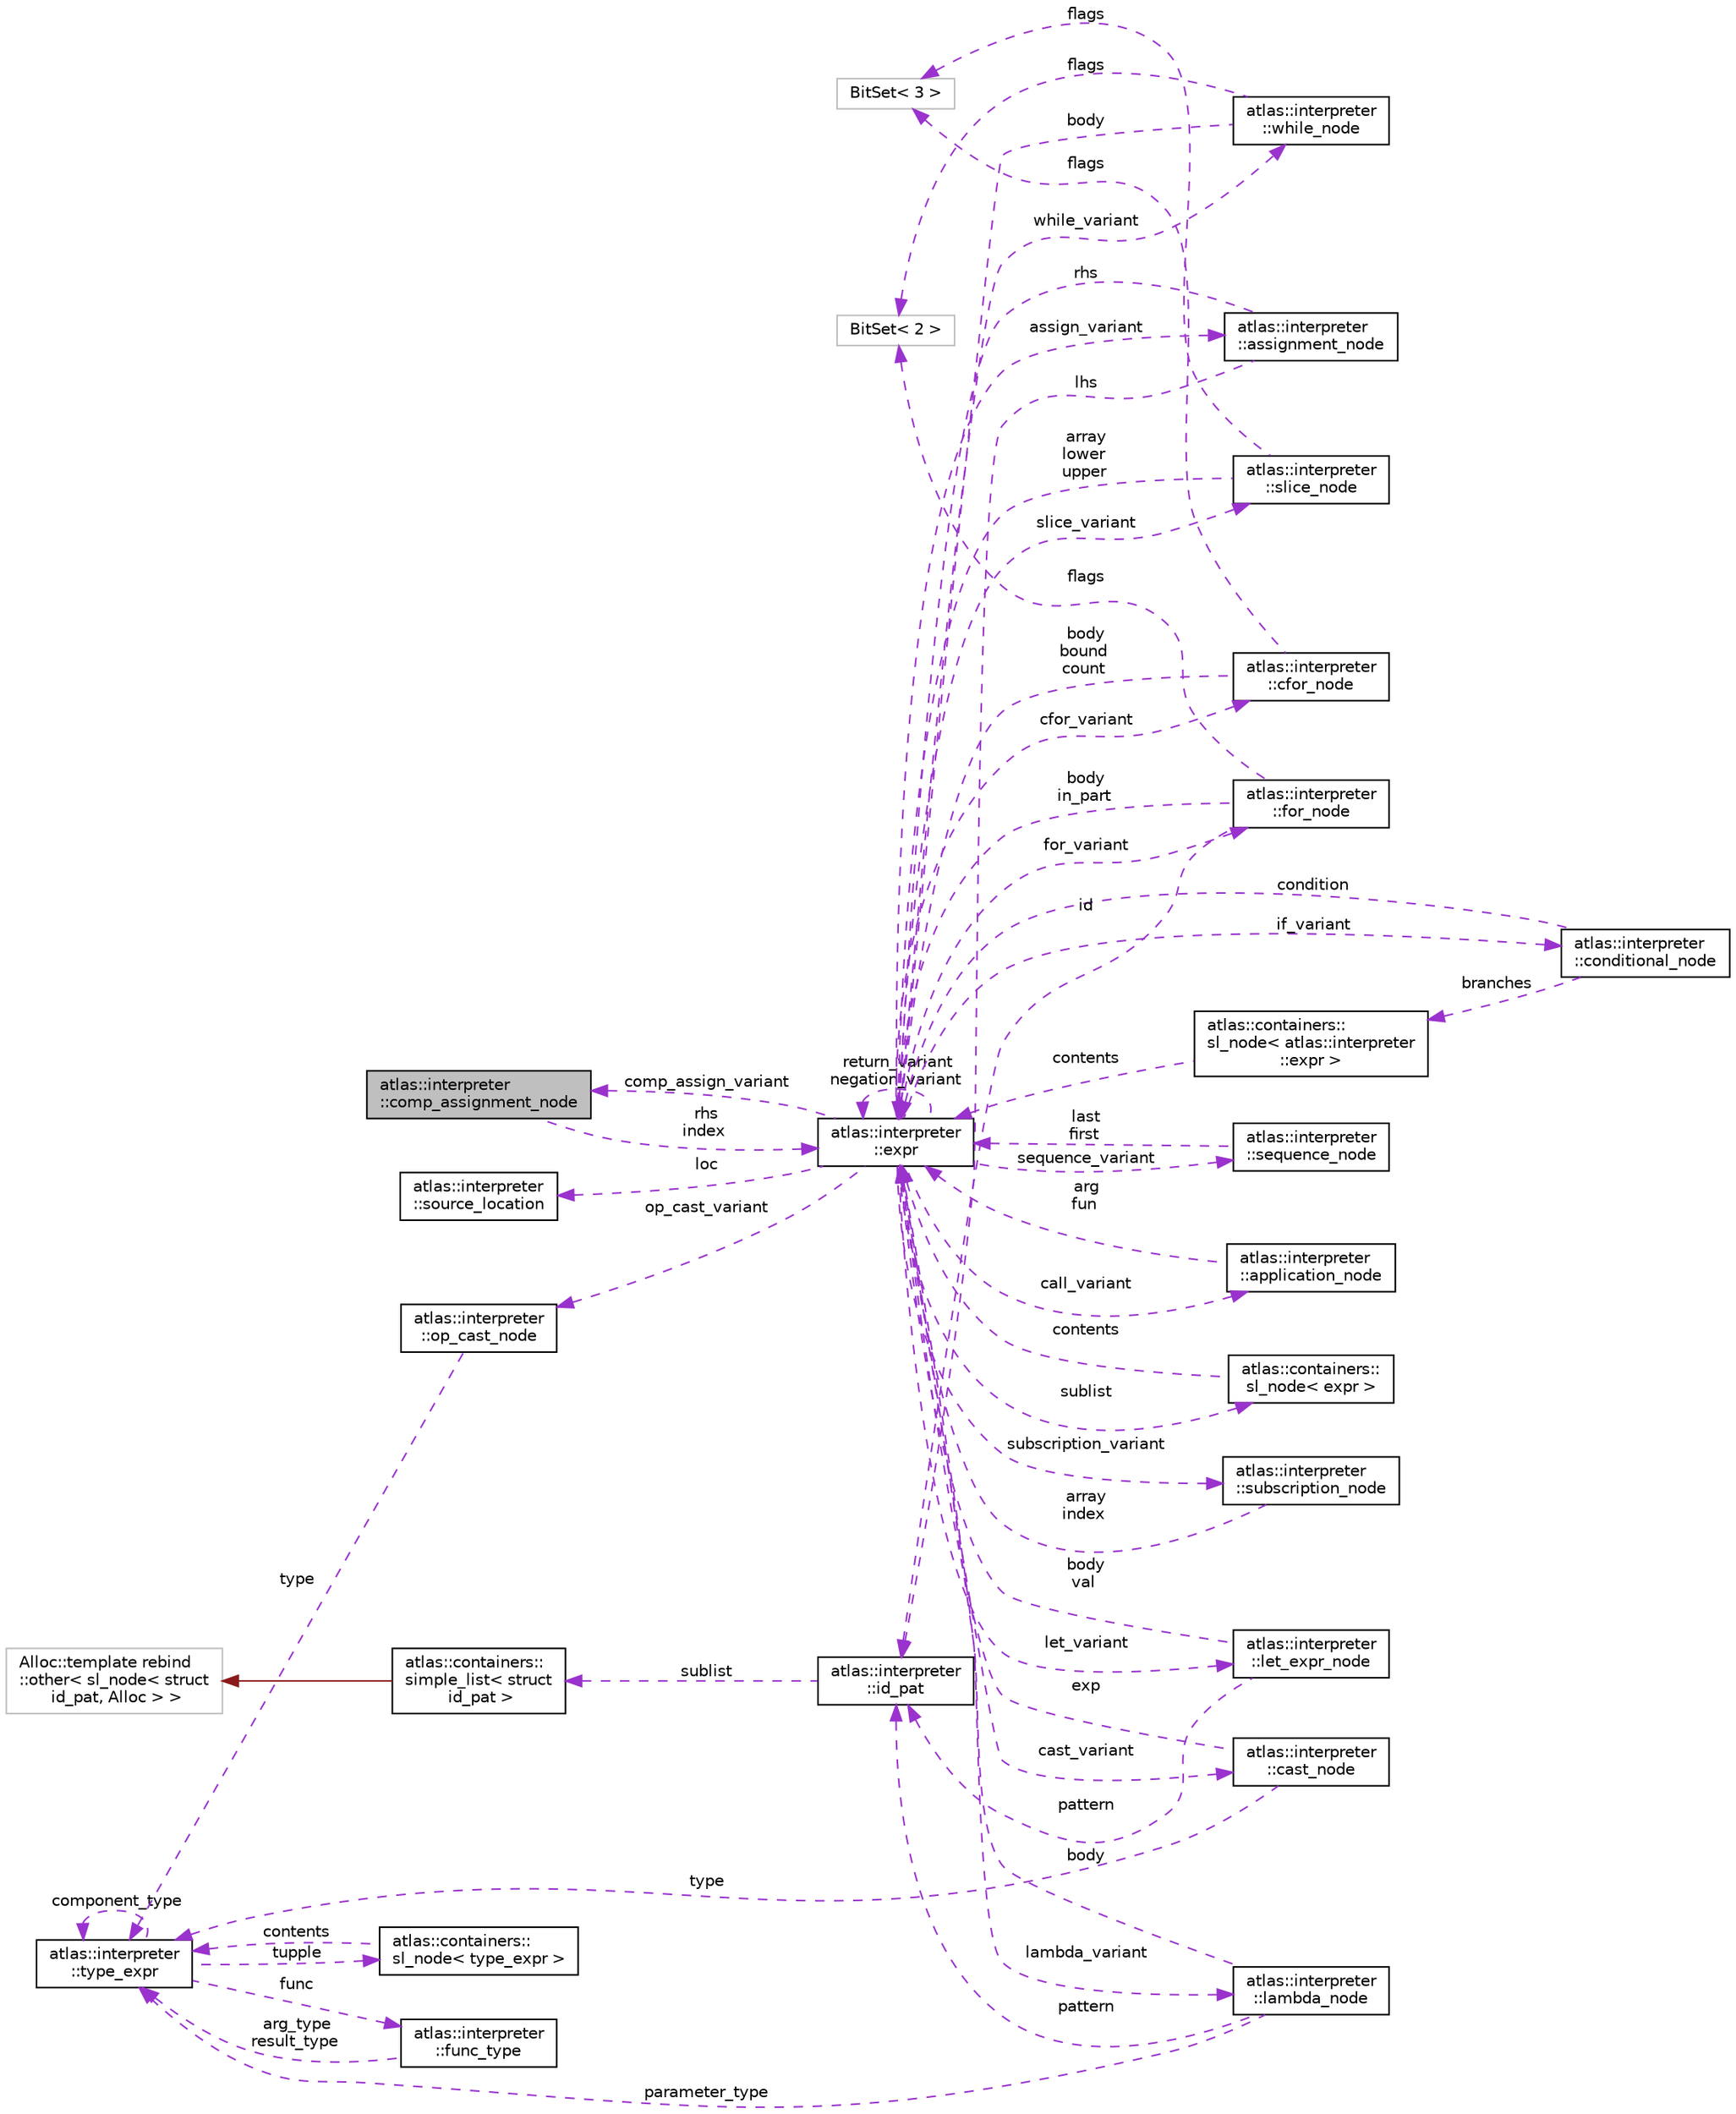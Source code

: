 digraph "atlas::interpreter::comp_assignment_node"
{
  edge [fontname="Helvetica",fontsize="10",labelfontname="Helvetica",labelfontsize="10"];
  node [fontname="Helvetica",fontsize="10",shape=record];
  rankdir="LR";
  Node1 [label="atlas::interpreter\l::comp_assignment_node",height=0.2,width=0.4,color="black", fillcolor="grey75", style="filled", fontcolor="black"];
  Node2 -> Node1 [dir="back",color="darkorchid3",fontsize="10",style="dashed",label=" rhs\nindex" ,fontname="Helvetica"];
  Node2 [label="atlas::interpreter\l::expr",height=0.2,width=0.4,color="black", fillcolor="white", style="filled",URL="$structatlas_1_1interpreter_1_1expr.html"];
  Node3 -> Node2 [dir="back",color="darkorchid3",fontsize="10",style="dashed",label=" loc" ,fontname="Helvetica"];
  Node3 [label="atlas::interpreter\l::source_location",height=0.2,width=0.4,color="black", fillcolor="white", style="filled",URL="$structatlas_1_1interpreter_1_1source__location.html"];
  Node4 -> Node2 [dir="back",color="darkorchid3",fontsize="10",style="dashed",label=" cast_variant" ,fontname="Helvetica"];
  Node4 [label="atlas::interpreter\l::cast_node",height=0.2,width=0.4,color="black", fillcolor="white", style="filled",URL="$structatlas_1_1interpreter_1_1cast__node.html"];
  Node2 -> Node4 [dir="back",color="darkorchid3",fontsize="10",style="dashed",label=" exp" ,fontname="Helvetica"];
  Node5 -> Node4 [dir="back",color="darkorchid3",fontsize="10",style="dashed",label=" type" ,fontname="Helvetica"];
  Node5 [label="atlas::interpreter\l::type_expr",height=0.2,width=0.4,color="black", fillcolor="white", style="filled",URL="$structatlas_1_1interpreter_1_1type__expr.html"];
  Node6 -> Node5 [dir="back",color="darkorchid3",fontsize="10",style="dashed",label=" func" ,fontname="Helvetica"];
  Node6 [label="atlas::interpreter\l::func_type",height=0.2,width=0.4,color="black", fillcolor="white", style="filled",URL="$structatlas_1_1interpreter_1_1func__type.html"];
  Node5 -> Node6 [dir="back",color="darkorchid3",fontsize="10",style="dashed",label=" arg_type\nresult_type" ,fontname="Helvetica"];
  Node7 -> Node5 [dir="back",color="darkorchid3",fontsize="10",style="dashed",label=" tupple" ,fontname="Helvetica"];
  Node7 [label="atlas::containers::\lsl_node\< type_expr \>",height=0.2,width=0.4,color="black", fillcolor="white", style="filled",URL="$structatlas_1_1containers_1_1sl__node.html"];
  Node5 -> Node7 [dir="back",color="darkorchid3",fontsize="10",style="dashed",label=" contents" ,fontname="Helvetica"];
  Node5 -> Node5 [dir="back",color="darkorchid3",fontsize="10",style="dashed",label=" component_type" ,fontname="Helvetica"];
  Node8 -> Node2 [dir="back",color="darkorchid3",fontsize="10",style="dashed",label=" slice_variant" ,fontname="Helvetica"];
  Node8 [label="atlas::interpreter\l::slice_node",height=0.2,width=0.4,color="black", fillcolor="white", style="filled",URL="$structatlas_1_1interpreter_1_1slice__node.html"];
  Node2 -> Node8 [dir="back",color="darkorchid3",fontsize="10",style="dashed",label=" array\nlower\nupper" ,fontname="Helvetica"];
  Node9 -> Node8 [dir="back",color="darkorchid3",fontsize="10",style="dashed",label=" flags" ,fontname="Helvetica"];
  Node9 [label="BitSet\< 3 \>",height=0.2,width=0.4,color="grey75", fillcolor="white", style="filled"];
  Node10 -> Node2 [dir="back",color="darkorchid3",fontsize="10",style="dashed",label=" op_cast_variant" ,fontname="Helvetica"];
  Node10 [label="atlas::interpreter\l::op_cast_node",height=0.2,width=0.4,color="black", fillcolor="white", style="filled",URL="$structatlas_1_1interpreter_1_1op__cast__node.html"];
  Node5 -> Node10 [dir="back",color="darkorchid3",fontsize="10",style="dashed",label=" type" ,fontname="Helvetica"];
  Node11 -> Node2 [dir="back",color="darkorchid3",fontsize="10",style="dashed",label=" subscription_variant" ,fontname="Helvetica"];
  Node11 [label="atlas::interpreter\l::subscription_node",height=0.2,width=0.4,color="black", fillcolor="white", style="filled",URL="$structatlas_1_1interpreter_1_1subscription__node.html"];
  Node2 -> Node11 [dir="back",color="darkorchid3",fontsize="10",style="dashed",label=" array\nindex" ,fontname="Helvetica"];
  Node12 -> Node2 [dir="back",color="darkorchid3",fontsize="10",style="dashed",label=" let_variant" ,fontname="Helvetica"];
  Node12 [label="atlas::interpreter\l::let_expr_node",height=0.2,width=0.4,color="black", fillcolor="white", style="filled",URL="$structatlas_1_1interpreter_1_1let__expr__node.html"];
  Node13 -> Node12 [dir="back",color="darkorchid3",fontsize="10",style="dashed",label=" pattern" ,fontname="Helvetica"];
  Node13 [label="atlas::interpreter\l::id_pat",height=0.2,width=0.4,color="black", fillcolor="white", style="filled",URL="$structatlas_1_1interpreter_1_1id__pat.html"];
  Node14 -> Node13 [dir="back",color="darkorchid3",fontsize="10",style="dashed",label=" sublist" ,fontname="Helvetica"];
  Node14 [label="atlas::containers::\lsimple_list\< struct\l id_pat \>",height=0.2,width=0.4,color="black", fillcolor="white", style="filled",URL="$classatlas_1_1containers_1_1simple__list.html"];
  Node15 -> Node14 [dir="back",color="firebrick4",fontsize="10",style="solid",fontname="Helvetica"];
  Node15 [label="Alloc::template rebind\l::other\< sl_node\< struct\l id_pat, Alloc \> \>",height=0.2,width=0.4,color="grey75", fillcolor="white", style="filled"];
  Node2 -> Node12 [dir="back",color="darkorchid3",fontsize="10",style="dashed",label=" body\nval" ,fontname="Helvetica"];
  Node16 -> Node2 [dir="back",color="darkorchid3",fontsize="10",style="dashed",label=" cfor_variant" ,fontname="Helvetica"];
  Node16 [label="atlas::interpreter\l::cfor_node",height=0.2,width=0.4,color="black", fillcolor="white", style="filled",URL="$structatlas_1_1interpreter_1_1cfor__node.html"];
  Node2 -> Node16 [dir="back",color="darkorchid3",fontsize="10",style="dashed",label=" body\nbound\ncount" ,fontname="Helvetica"];
  Node9 -> Node16 [dir="back",color="darkorchid3",fontsize="10",style="dashed",label=" flags" ,fontname="Helvetica"];
  Node17 -> Node2 [dir="back",color="darkorchid3",fontsize="10",style="dashed",label=" for_variant" ,fontname="Helvetica"];
  Node17 [label="atlas::interpreter\l::for_node",height=0.2,width=0.4,color="black", fillcolor="white", style="filled",URL="$structatlas_1_1interpreter_1_1for__node.html"];
  Node13 -> Node17 [dir="back",color="darkorchid3",fontsize="10",style="dashed",label=" id" ,fontname="Helvetica"];
  Node2 -> Node17 [dir="back",color="darkorchid3",fontsize="10",style="dashed",label=" body\nin_part" ,fontname="Helvetica"];
  Node18 -> Node17 [dir="back",color="darkorchid3",fontsize="10",style="dashed",label=" flags" ,fontname="Helvetica"];
  Node18 [label="BitSet\< 2 \>",height=0.2,width=0.4,color="grey75", fillcolor="white", style="filled"];
  Node19 -> Node2 [dir="back",color="darkorchid3",fontsize="10",style="dashed",label=" if_variant" ,fontname="Helvetica"];
  Node19 [label="atlas::interpreter\l::conditional_node",height=0.2,width=0.4,color="black", fillcolor="white", style="filled",URL="$structatlas_1_1interpreter_1_1conditional__node.html"];
  Node20 -> Node19 [dir="back",color="darkorchid3",fontsize="10",style="dashed",label=" branches" ,fontname="Helvetica"];
  Node20 [label="atlas::containers::\lsl_node\< atlas::interpreter\l::expr \>",height=0.2,width=0.4,color="black", fillcolor="white", style="filled",URL="$structatlas_1_1containers_1_1sl__node.html"];
  Node2 -> Node20 [dir="back",color="darkorchid3",fontsize="10",style="dashed",label=" contents" ,fontname="Helvetica"];
  Node2 -> Node19 [dir="back",color="darkorchid3",fontsize="10",style="dashed",label=" condition" ,fontname="Helvetica"];
  Node21 -> Node2 [dir="back",color="darkorchid3",fontsize="10",style="dashed",label=" sequence_variant" ,fontname="Helvetica"];
  Node21 [label="atlas::interpreter\l::sequence_node",height=0.2,width=0.4,color="black", fillcolor="white", style="filled",URL="$structatlas_1_1interpreter_1_1sequence__node.html"];
  Node2 -> Node21 [dir="back",color="darkorchid3",fontsize="10",style="dashed",label=" last\nfirst" ,fontname="Helvetica"];
  Node22 -> Node2 [dir="back",color="darkorchid3",fontsize="10",style="dashed",label=" while_variant" ,fontname="Helvetica"];
  Node22 [label="atlas::interpreter\l::while_node",height=0.2,width=0.4,color="black", fillcolor="white", style="filled",URL="$structatlas_1_1interpreter_1_1while__node.html"];
  Node2 -> Node22 [dir="back",color="darkorchid3",fontsize="10",style="dashed",label=" body" ,fontname="Helvetica"];
  Node18 -> Node22 [dir="back",color="darkorchid3",fontsize="10",style="dashed",label=" flags" ,fontname="Helvetica"];
  Node23 -> Node2 [dir="back",color="darkorchid3",fontsize="10",style="dashed",label=" assign_variant" ,fontname="Helvetica"];
  Node23 [label="atlas::interpreter\l::assignment_node",height=0.2,width=0.4,color="black", fillcolor="white", style="filled",URL="$structatlas_1_1interpreter_1_1assignment__node.html"];
  Node13 -> Node23 [dir="back",color="darkorchid3",fontsize="10",style="dashed",label=" lhs" ,fontname="Helvetica"];
  Node2 -> Node23 [dir="back",color="darkorchid3",fontsize="10",style="dashed",label=" rhs" ,fontname="Helvetica"];
  Node2 -> Node2 [dir="back",color="darkorchid3",fontsize="10",style="dashed",label=" return_variant\nnegation_variant" ,fontname="Helvetica"];
  Node24 -> Node2 [dir="back",color="darkorchid3",fontsize="10",style="dashed",label=" call_variant" ,fontname="Helvetica"];
  Node24 [label="atlas::interpreter\l::application_node",height=0.2,width=0.4,color="black", fillcolor="white", style="filled",URL="$structatlas_1_1interpreter_1_1application__node.html"];
  Node2 -> Node24 [dir="back",color="darkorchid3",fontsize="10",style="dashed",label=" arg\nfun" ,fontname="Helvetica"];
  Node25 -> Node2 [dir="back",color="darkorchid3",fontsize="10",style="dashed",label=" sublist" ,fontname="Helvetica"];
  Node25 [label="atlas::containers::\lsl_node\< expr \>",height=0.2,width=0.4,color="black", fillcolor="white", style="filled",URL="$structatlas_1_1containers_1_1sl__node.html"];
  Node2 -> Node25 [dir="back",color="darkorchid3",fontsize="10",style="dashed",label=" contents" ,fontname="Helvetica"];
  Node26 -> Node2 [dir="back",color="darkorchid3",fontsize="10",style="dashed",label=" lambda_variant" ,fontname="Helvetica"];
  Node26 [label="atlas::interpreter\l::lambda_node",height=0.2,width=0.4,color="black", fillcolor="white", style="filled",URL="$structatlas_1_1interpreter_1_1lambda__node.html"];
  Node13 -> Node26 [dir="back",color="darkorchid3",fontsize="10",style="dashed",label=" pattern" ,fontname="Helvetica"];
  Node2 -> Node26 [dir="back",color="darkorchid3",fontsize="10",style="dashed",label=" body" ,fontname="Helvetica"];
  Node5 -> Node26 [dir="back",color="darkorchid3",fontsize="10",style="dashed",label=" parameter_type" ,fontname="Helvetica"];
  Node1 -> Node2 [dir="back",color="darkorchid3",fontsize="10",style="dashed",label=" comp_assign_variant" ,fontname="Helvetica"];
}
